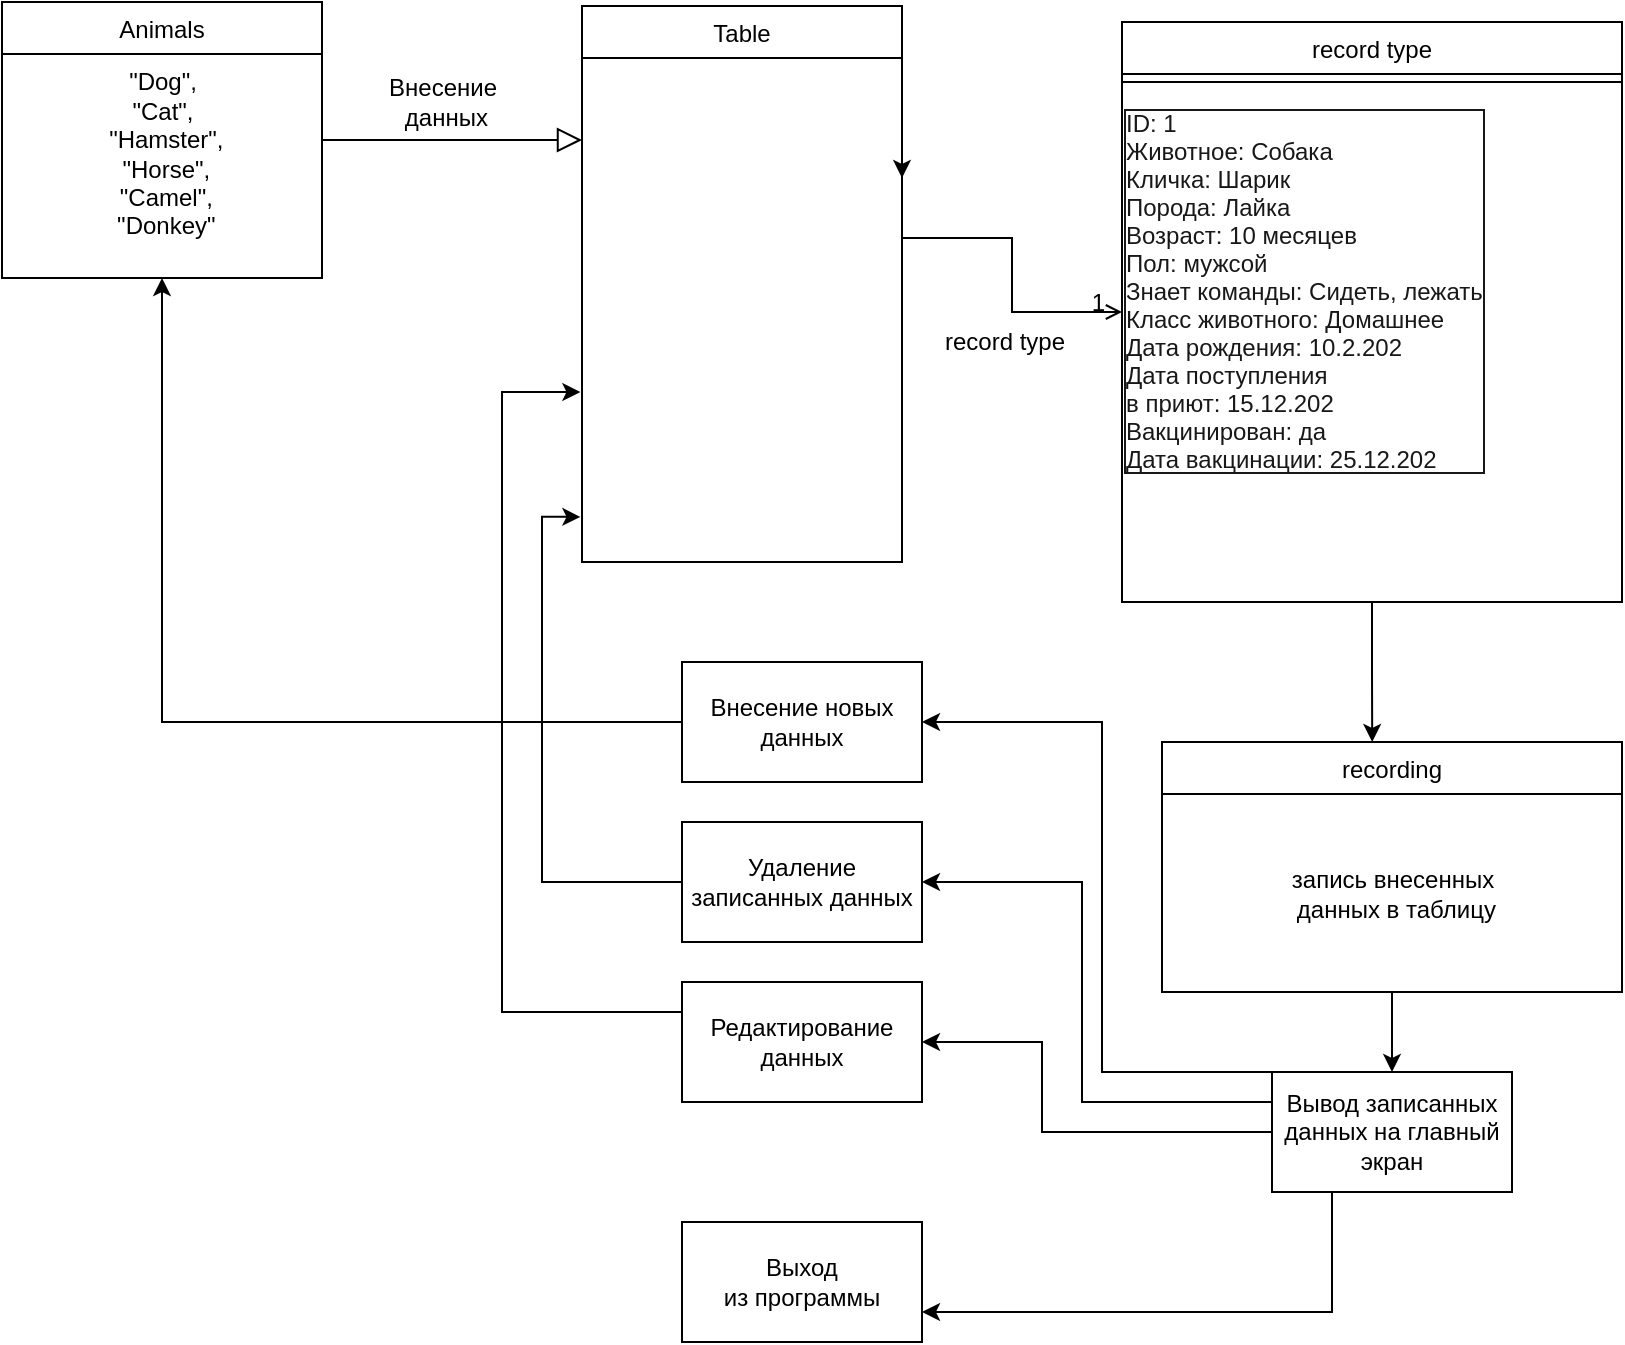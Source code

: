 <mxfile version="23.0.2" type="device">
  <diagram id="C5RBs43oDa-KdzZeNtuy" name="Page-1">
    <mxGraphModel dx="1219" dy="713" grid="1" gridSize="10" guides="1" tooltips="1" connect="1" arrows="1" fold="1" page="1" pageScale="1" pageWidth="827" pageHeight="1169" math="0" shadow="0">
      <root>
        <mxCell id="WIyWlLk6GJQsqaUBKTNV-0" />
        <mxCell id="WIyWlLk6GJQsqaUBKTNV-1" parent="WIyWlLk6GJQsqaUBKTNV-0" />
        <mxCell id="zkfFHV4jXpPFQw0GAbJ--6" value="Animals" style="swimlane;fontStyle=0;align=center;verticalAlign=top;childLayout=stackLayout;horizontal=1;startSize=26;horizontalStack=0;resizeParent=1;resizeLast=0;collapsible=1;marginBottom=0;rounded=0;shadow=0;strokeWidth=1;" parent="WIyWlLk6GJQsqaUBKTNV-1" vertex="1">
          <mxGeometry x="10" y="20" width="160" height="138" as="geometry">
            <mxRectangle x="130" y="380" width="160" height="26" as="alternateBounds" />
          </mxGeometry>
        </mxCell>
        <mxCell id="fQTIbE7U5M3ATGFZB-wb-0" value="&quot;Dog&quot;, &lt;br&gt;&quot;Cat&quot;,&lt;br&gt;&amp;nbsp;&quot;Hamster&quot;,&lt;br&gt;&amp;nbsp;&quot;Horse&quot;,&lt;br&gt;&amp;nbsp;&quot;Camel&quot;,&lt;br&gt;&amp;nbsp;&quot;Donkey&quot;" style="text;html=1;align=center;verticalAlign=middle;resizable=0;points=[];autosize=1;strokeColor=none;fillColor=none;" vertex="1" parent="zkfFHV4jXpPFQw0GAbJ--6">
          <mxGeometry y="26" width="160" height="100" as="geometry" />
        </mxCell>
        <mxCell id="zkfFHV4jXpPFQw0GAbJ--12" value="" style="endArrow=block;endSize=10;endFill=0;shadow=0;strokeWidth=1;rounded=0;edgeStyle=elbowEdgeStyle;elbow=vertical;" parent="WIyWlLk6GJQsqaUBKTNV-1" source="zkfFHV4jXpPFQw0GAbJ--6" edge="1">
          <mxGeometry width="160" relative="1" as="geometry">
            <mxPoint x="200" y="203" as="sourcePoint" />
            <mxPoint x="300" y="89" as="targetPoint" />
          </mxGeometry>
        </mxCell>
        <mxCell id="zkfFHV4jXpPFQw0GAbJ--17" value="record type" style="swimlane;fontStyle=0;align=center;verticalAlign=top;childLayout=stackLayout;horizontal=1;startSize=26;horizontalStack=0;resizeParent=1;resizeLast=0;collapsible=1;marginBottom=0;rounded=0;shadow=0;strokeWidth=1;" parent="WIyWlLk6GJQsqaUBKTNV-1" vertex="1">
          <mxGeometry x="570" y="30" width="250" height="290" as="geometry">
            <mxRectangle x="550" y="140" width="160" height="26" as="alternateBounds" />
          </mxGeometry>
        </mxCell>
        <mxCell id="zkfFHV4jXpPFQw0GAbJ--23" value="" style="line;html=1;strokeWidth=1;align=left;verticalAlign=middle;spacingTop=-1;spacingLeft=3;spacingRight=3;rotatable=0;labelPosition=right;points=[];portConstraint=eastwest;" parent="zkfFHV4jXpPFQw0GAbJ--17" vertex="1">
          <mxGeometry y="26" width="250" height="8" as="geometry" />
        </mxCell>
        <mxCell id="fQTIbE7U5M3ATGFZB-wb-7" value="ID: 1&#xa;Животное: Собака&#xa;Кличка: Шарик&#xa;Порода: Лайка&#xa;Возраст: 10 месяцев&#xa;Пол: мужсой&#xa;Знает команды: Сидеть, лежать&#xa;Класс животного: Домашнее&#xa;Дата рождения: 10.2.202&#xa;Дата поступления&#xa;в приют: 15.12.202&#xa;Вакцинирован: да&#xa;Дата вакцинации: 25.12.202" style="text;align=left;verticalAlign=middle;resizable=0;points=[];autosize=1;strokeColor=none;fillColor=none;gradientColor=default;textOpacity=90;labelBorderColor=default;" vertex="1" parent="zkfFHV4jXpPFQw0GAbJ--17">
          <mxGeometry y="34" width="250" height="200" as="geometry" />
        </mxCell>
        <mxCell id="zkfFHV4jXpPFQw0GAbJ--26" value="" style="endArrow=open;shadow=0;strokeWidth=1;rounded=0;endFill=1;edgeStyle=elbowEdgeStyle;elbow=horizontal;" parent="WIyWlLk6GJQsqaUBKTNV-1" target="zkfFHV4jXpPFQw0GAbJ--17" edge="1">
          <mxGeometry x="0.5" y="41" relative="1" as="geometry">
            <mxPoint x="460" y="138" as="sourcePoint" />
            <mxPoint x="540" y="192" as="targetPoint" />
            <mxPoint x="-40" y="32" as="offset" />
          </mxGeometry>
        </mxCell>
        <mxCell id="zkfFHV4jXpPFQw0GAbJ--27" value="" style="resizable=0;align=left;verticalAlign=bottom;labelBackgroundColor=none;fontSize=12;" parent="zkfFHV4jXpPFQw0GAbJ--26" connectable="0" vertex="1">
          <mxGeometry x="-1" relative="1" as="geometry">
            <mxPoint y="4" as="offset" />
          </mxGeometry>
        </mxCell>
        <mxCell id="zkfFHV4jXpPFQw0GAbJ--28" value="1" style="resizable=0;align=right;verticalAlign=bottom;labelBackgroundColor=none;fontSize=12;" parent="zkfFHV4jXpPFQw0GAbJ--26" connectable="0" vertex="1">
          <mxGeometry x="1" relative="1" as="geometry">
            <mxPoint x="-7" y="4" as="offset" />
          </mxGeometry>
        </mxCell>
        <mxCell id="zkfFHV4jXpPFQw0GAbJ--29" value="record type" style="text;html=1;resizable=0;points=[];;align=center;verticalAlign=middle;labelBackgroundColor=none;rounded=0;shadow=0;strokeWidth=1;fontSize=12;" parent="zkfFHV4jXpPFQw0GAbJ--26" vertex="1" connectable="0">
          <mxGeometry x="0.5" y="49" relative="1" as="geometry">
            <mxPoint x="-23" y="64" as="offset" />
          </mxGeometry>
        </mxCell>
        <mxCell id="fQTIbE7U5M3ATGFZB-wb-2" value="Внесение&lt;br&gt;&amp;nbsp;данных" style="text;html=1;align=center;verticalAlign=middle;resizable=0;points=[];autosize=1;strokeColor=none;fillColor=none;" vertex="1" parent="WIyWlLk6GJQsqaUBKTNV-1">
          <mxGeometry x="190" y="50" width="80" height="40" as="geometry" />
        </mxCell>
        <mxCell id="fQTIbE7U5M3ATGFZB-wb-4" value="Table" style="swimlane;fontStyle=0;align=center;verticalAlign=top;childLayout=stackLayout;horizontal=1;startSize=26;horizontalStack=0;resizeParent=1;resizeLast=0;collapsible=1;marginBottom=0;rounded=0;shadow=0;strokeWidth=1;" vertex="1" parent="WIyWlLk6GJQsqaUBKTNV-1">
          <mxGeometry x="300" y="22" width="160" height="278" as="geometry">
            <mxRectangle x="130" y="380" width="160" height="26" as="alternateBounds" />
          </mxGeometry>
        </mxCell>
        <mxCell id="fQTIbE7U5M3ATGFZB-wb-6" style="edgeStyle=orthogonalEdgeStyle;rounded=0;orthogonalLoop=1;jettySize=auto;html=1;" edge="1" parent="fQTIbE7U5M3ATGFZB-wb-4">
          <mxGeometry relative="1" as="geometry">
            <mxPoint x="160" y="66" as="sourcePoint" />
            <mxPoint x="160" y="86" as="targetPoint" />
          </mxGeometry>
        </mxCell>
        <mxCell id="fQTIbE7U5M3ATGFZB-wb-3" value="&lt;div style=&quot;font-family: Consolas, &amp;quot;Courier New&amp;quot;, monospace; line-height: 19px;&quot;&gt;&lt;font color=&quot;#ffffff&quot; style=&quot;&quot;&gt;&quot;id&quot;,&lt;/font&gt;&lt;/div&gt;&lt;div style=&quot;font-family: Consolas, &amp;quot;Courier New&amp;quot;, monospace; line-height: 19px;&quot;&gt;&lt;font color=&quot;#ffffff&quot;&gt;&amp;nbsp; &quot;animals&quot;,&lt;/font&gt;&lt;/div&gt;&lt;div style=&quot;font-family: Consolas, &amp;quot;Courier New&amp;quot;, monospace; line-height: 19px;&quot;&gt;&lt;font color=&quot;#ffffff&quot;&gt;&amp;nbsp; &quot;name&quot;,&lt;/font&gt;&lt;/div&gt;&lt;div style=&quot;font-family: Consolas, &amp;quot;Courier New&amp;quot;, monospace; line-height: 19px;&quot;&gt;&lt;font color=&quot;#ffffff&quot;&gt;&amp;nbsp; &quot;bread&quot;,&lt;/font&gt;&lt;/div&gt;&lt;div style=&quot;font-family: Consolas, &amp;quot;Courier New&amp;quot;, monospace; line-height: 19px;&quot;&gt;&lt;font color=&quot;#ffffff&quot;&gt;&amp;nbsp; &quot;age&quot;,&lt;/font&gt;&lt;/div&gt;&lt;div style=&quot;font-family: Consolas, &amp;quot;Courier New&amp;quot;, monospace; line-height: 19px;&quot;&gt;&lt;font color=&quot;#ffffff&quot;&gt;&amp;nbsp; &quot;gender&quot;,&lt;/font&gt;&lt;/div&gt;&lt;div style=&quot;font-family: Consolas, &amp;quot;Courier New&amp;quot;, monospace; line-height: 19px;&quot;&gt;&lt;font color=&quot;#ffffff&quot;&gt;&amp;nbsp; &quot;commands&quot;,&lt;/font&gt;&lt;/div&gt;&lt;div style=&quot;font-family: Consolas, &amp;quot;Courier New&amp;quot;, monospace; line-height: 19px;&quot;&gt;&lt;font color=&quot;#ffffff&quot;&gt;&amp;nbsp; &quot;packani&quot;,&lt;/font&gt;&lt;/div&gt;&lt;div style=&quot;font-family: Consolas, &amp;quot;Courier New&amp;quot;, monospace; line-height: 19px;&quot;&gt;&lt;font color=&quot;#ffffff&quot;&gt;&amp;nbsp; &quot;date_1&quot;,&lt;/font&gt;&lt;/div&gt;&lt;div style=&quot;font-family: Consolas, &amp;quot;Courier New&amp;quot;, monospace; line-height: 19px;&quot;&gt;&lt;font color=&quot;#ffffff&quot;&gt;&amp;nbsp; &quot;date_2&quot;,&lt;/font&gt;&lt;/div&gt;&lt;div style=&quot;font-family: Consolas, &amp;quot;Courier New&amp;quot;, monospace; line-height: 19px;&quot;&gt;&lt;font color=&quot;#ffffff&quot;&gt;&amp;nbsp; &quot;vaccine&quot;,&lt;/font&gt;&lt;/div&gt;&lt;div style=&quot;font-family: Consolas, &amp;quot;Courier New&amp;quot;, monospace; line-height: 19px;&quot;&gt;&lt;font color=&quot;#ffffff&quot; style=&quot;&quot;&gt;&amp;nbsp; &quot;date_vac&quot;&lt;/font&gt;&lt;/div&gt;" style="text;html=1;align=center;verticalAlign=middle;resizable=0;points=[];autosize=1;strokeColor=none;fillColor=none;" vertex="1" parent="fQTIbE7U5M3ATGFZB-wb-4">
          <mxGeometry y="26" width="160" height="240" as="geometry" />
        </mxCell>
        <mxCell id="fQTIbE7U5M3ATGFZB-wb-8" value="&lt;div style=&quot;font-family: Consolas, &amp;quot;Courier New&amp;quot;, monospace; line-height: 19px;&quot;&gt;&lt;div style=&quot;color: rgb(255, 255, 255); background-color: rgb(0, 0, 0); font-size: 14px; line-height: 19px;&quot;&gt;&lt;br&gt;&lt;/div&gt;&lt;/div&gt;" style="text;html=1;align=center;verticalAlign=middle;resizable=0;points=[];autosize=1;strokeColor=none;fillColor=none;" vertex="1" parent="WIyWlLk6GJQsqaUBKTNV-1">
          <mxGeometry x="520" y="345" width="20" height="30" as="geometry" />
        </mxCell>
        <mxCell id="fQTIbE7U5M3ATGFZB-wb-27" style="edgeStyle=orthogonalEdgeStyle;rounded=0;orthogonalLoop=1;jettySize=auto;html=1;exitX=0.5;exitY=1;exitDx=0;exitDy=0;entryX=0.5;entryY=0;entryDx=0;entryDy=0;" edge="1" parent="WIyWlLk6GJQsqaUBKTNV-1" source="fQTIbE7U5M3ATGFZB-wb-9" target="fQTIbE7U5M3ATGFZB-wb-26">
          <mxGeometry relative="1" as="geometry" />
        </mxCell>
        <mxCell id="fQTIbE7U5M3ATGFZB-wb-9" value="recording" style="swimlane;fontStyle=0;align=center;verticalAlign=top;childLayout=stackLayout;horizontal=1;startSize=26;horizontalStack=0;resizeParent=1;resizeLast=0;collapsible=1;marginBottom=0;rounded=0;shadow=0;strokeWidth=1;" vertex="1" parent="WIyWlLk6GJQsqaUBKTNV-1">
          <mxGeometry x="590" y="390" width="230" height="125" as="geometry">
            <mxRectangle x="130" y="380" width="160" height="26" as="alternateBounds" />
          </mxGeometry>
        </mxCell>
        <mxCell id="fQTIbE7U5M3ATGFZB-wb-11" value="&lt;div style=&quot;font-family: Consolas, &amp;quot;Courier New&amp;quot;, monospace; line-height: 19px;&quot;&gt;&lt;br&gt;&lt;/div&gt;" style="text;html=1;align=center;verticalAlign=middle;resizable=0;points=[];autosize=1;strokeColor=none;fillColor=none;" vertex="1" parent="fQTIbE7U5M3ATGFZB-wb-9">
          <mxGeometry y="26" width="230" height="30" as="geometry" />
        </mxCell>
        <mxCell id="fQTIbE7U5M3ATGFZB-wb-12" value="запись внесенных&lt;br&gt;&amp;nbsp;данных в таблицу" style="text;html=1;align=center;verticalAlign=middle;resizable=0;points=[];autosize=1;strokeColor=none;fillColor=none;" vertex="1" parent="fQTIbE7U5M3ATGFZB-wb-9">
          <mxGeometry y="56" width="230" height="40" as="geometry" />
        </mxCell>
        <mxCell id="fQTIbE7U5M3ATGFZB-wb-13" style="edgeStyle=orthogonalEdgeStyle;rounded=0;orthogonalLoop=1;jettySize=auto;html=1;exitX=0.5;exitY=1;exitDx=0;exitDy=0;entryX=0.457;entryY=0;entryDx=0;entryDy=0;entryPerimeter=0;" edge="1" parent="WIyWlLk6GJQsqaUBKTNV-1" source="zkfFHV4jXpPFQw0GAbJ--17" target="fQTIbE7U5M3ATGFZB-wb-9">
          <mxGeometry relative="1" as="geometry" />
        </mxCell>
        <mxCell id="fQTIbE7U5M3ATGFZB-wb-35" style="edgeStyle=orthogonalEdgeStyle;rounded=0;orthogonalLoop=1;jettySize=auto;html=1;exitX=0;exitY=0.5;exitDx=0;exitDy=0;entryX=0.5;entryY=1;entryDx=0;entryDy=0;" edge="1" parent="WIyWlLk6GJQsqaUBKTNV-1" source="fQTIbE7U5M3ATGFZB-wb-18" target="zkfFHV4jXpPFQw0GAbJ--6">
          <mxGeometry relative="1" as="geometry" />
        </mxCell>
        <mxCell id="fQTIbE7U5M3ATGFZB-wb-18" value="Внесение новых данных" style="rounded=0;whiteSpace=wrap;html=1;" vertex="1" parent="WIyWlLk6GJQsqaUBKTNV-1">
          <mxGeometry x="350" y="350" width="120" height="60" as="geometry" />
        </mxCell>
        <mxCell id="fQTIbE7U5M3ATGFZB-wb-19" value="Удаление записанных данных" style="rounded=0;whiteSpace=wrap;html=1;" vertex="1" parent="WIyWlLk6GJQsqaUBKTNV-1">
          <mxGeometry x="350" y="430" width="120" height="60" as="geometry" />
        </mxCell>
        <mxCell id="fQTIbE7U5M3ATGFZB-wb-20" value="Редактирование данных" style="rounded=0;whiteSpace=wrap;html=1;" vertex="1" parent="WIyWlLk6GJQsqaUBKTNV-1">
          <mxGeometry x="350" y="510" width="120" height="60" as="geometry" />
        </mxCell>
        <mxCell id="fQTIbE7U5M3ATGFZB-wb-21" value="Выход &lt;br&gt;из программы" style="rounded=0;whiteSpace=wrap;html=1;" vertex="1" parent="WIyWlLk6GJQsqaUBKTNV-1">
          <mxGeometry x="350" y="630" width="120" height="60" as="geometry" />
        </mxCell>
        <mxCell id="fQTIbE7U5M3ATGFZB-wb-28" style="edgeStyle=orthogonalEdgeStyle;rounded=0;orthogonalLoop=1;jettySize=auto;html=1;exitX=0;exitY=0;exitDx=0;exitDy=0;entryX=1;entryY=0.5;entryDx=0;entryDy=0;" edge="1" parent="WIyWlLk6GJQsqaUBKTNV-1" source="fQTIbE7U5M3ATGFZB-wb-26" target="fQTIbE7U5M3ATGFZB-wb-18">
          <mxGeometry relative="1" as="geometry">
            <Array as="points">
              <mxPoint x="560" y="555" />
              <mxPoint x="560" y="380" />
            </Array>
          </mxGeometry>
        </mxCell>
        <mxCell id="fQTIbE7U5M3ATGFZB-wb-29" style="edgeStyle=orthogonalEdgeStyle;rounded=0;orthogonalLoop=1;jettySize=auto;html=1;exitX=0;exitY=0.25;exitDx=0;exitDy=0;entryX=1;entryY=0.5;entryDx=0;entryDy=0;" edge="1" parent="WIyWlLk6GJQsqaUBKTNV-1" source="fQTIbE7U5M3ATGFZB-wb-26" target="fQTIbE7U5M3ATGFZB-wb-19">
          <mxGeometry relative="1" as="geometry">
            <Array as="points">
              <mxPoint x="550" y="570" />
              <mxPoint x="550" y="460" />
            </Array>
          </mxGeometry>
        </mxCell>
        <mxCell id="fQTIbE7U5M3ATGFZB-wb-30" style="edgeStyle=orthogonalEdgeStyle;rounded=0;orthogonalLoop=1;jettySize=auto;html=1;exitX=0;exitY=0.5;exitDx=0;exitDy=0;" edge="1" parent="WIyWlLk6GJQsqaUBKTNV-1" source="fQTIbE7U5M3ATGFZB-wb-26" target="fQTIbE7U5M3ATGFZB-wb-20">
          <mxGeometry relative="1" as="geometry">
            <Array as="points">
              <mxPoint x="530" y="585" />
              <mxPoint x="530" y="540" />
            </Array>
          </mxGeometry>
        </mxCell>
        <mxCell id="fQTIbE7U5M3ATGFZB-wb-31" style="edgeStyle=orthogonalEdgeStyle;rounded=0;orthogonalLoop=1;jettySize=auto;html=1;exitX=0.25;exitY=1;exitDx=0;exitDy=0;entryX=1;entryY=0.75;entryDx=0;entryDy=0;" edge="1" parent="WIyWlLk6GJQsqaUBKTNV-1" source="fQTIbE7U5M3ATGFZB-wb-26" target="fQTIbE7U5M3ATGFZB-wb-21">
          <mxGeometry relative="1" as="geometry" />
        </mxCell>
        <mxCell id="fQTIbE7U5M3ATGFZB-wb-26" value="Вывод записанных данных на главный экран" style="rounded=0;whiteSpace=wrap;html=1;" vertex="1" parent="WIyWlLk6GJQsqaUBKTNV-1">
          <mxGeometry x="645" y="555" width="120" height="60" as="geometry" />
        </mxCell>
        <mxCell id="fQTIbE7U5M3ATGFZB-wb-33" style="edgeStyle=orthogonalEdgeStyle;rounded=0;orthogonalLoop=1;jettySize=auto;html=1;exitX=0;exitY=0.5;exitDx=0;exitDy=0;entryX=-0.005;entryY=0.956;entryDx=0;entryDy=0;entryPerimeter=0;" edge="1" parent="WIyWlLk6GJQsqaUBKTNV-1" source="fQTIbE7U5M3ATGFZB-wb-19" target="fQTIbE7U5M3ATGFZB-wb-3">
          <mxGeometry relative="1" as="geometry" />
        </mxCell>
        <mxCell id="fQTIbE7U5M3ATGFZB-wb-34" style="edgeStyle=orthogonalEdgeStyle;rounded=0;orthogonalLoop=1;jettySize=auto;html=1;exitX=0;exitY=0.25;exitDx=0;exitDy=0;entryX=-0.005;entryY=0.696;entryDx=0;entryDy=0;entryPerimeter=0;" edge="1" parent="WIyWlLk6GJQsqaUBKTNV-1" source="fQTIbE7U5M3ATGFZB-wb-20" target="fQTIbE7U5M3ATGFZB-wb-3">
          <mxGeometry relative="1" as="geometry">
            <Array as="points">
              <mxPoint x="260" y="525" />
              <mxPoint x="260" y="215" />
            </Array>
          </mxGeometry>
        </mxCell>
      </root>
    </mxGraphModel>
  </diagram>
</mxfile>

